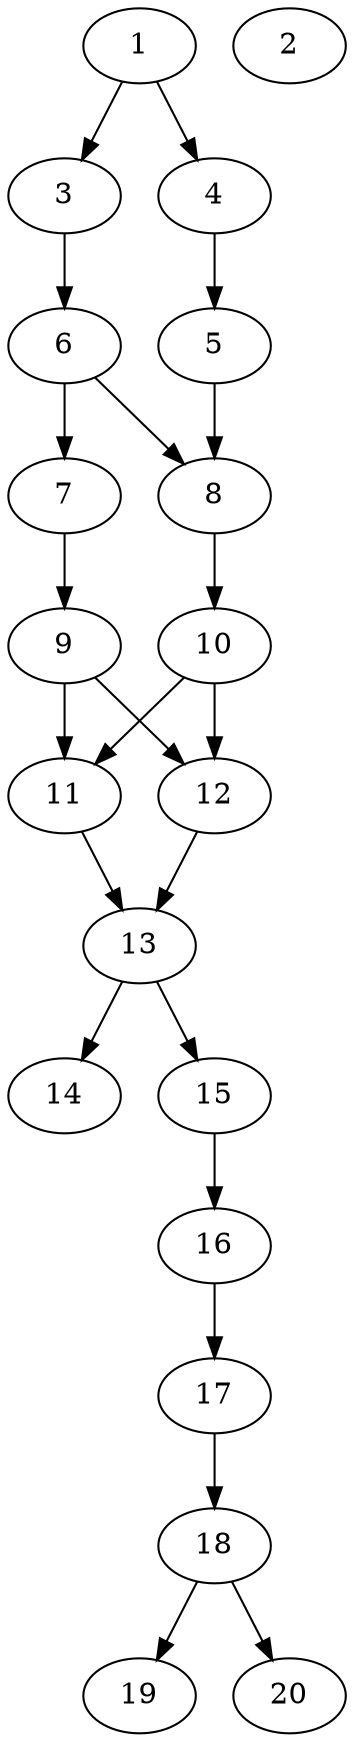 // DAG automatically generated by daggen at Thu Oct  3 13:58:43 2019
// ./daggen --dot -n 20 --ccr 0.3 --fat 0.3 --regular 0.9 --density 0.6 --mindata 5242880 --maxdata 52428800 
digraph G {
  1 [size="162143573", alpha="0.04", expect_size="48643072"] 
  1 -> 3 [size ="48643072"]
  1 -> 4 [size ="48643072"]
  2 [size="109554347", alpha="0.07", expect_size="32866304"] 
  3 [size="170895360", alpha="0.10", expect_size="51268608"] 
  3 -> 6 [size ="51268608"]
  4 [size="157651627", alpha="0.17", expect_size="47295488"] 
  4 -> 5 [size ="47295488"]
  5 [size="165406720", alpha="0.11", expect_size="49622016"] 
  5 -> 8 [size ="49622016"]
  6 [size="90965333", alpha="0.19", expect_size="27289600"] 
  6 -> 7 [size ="27289600"]
  6 -> 8 [size ="27289600"]
  7 [size="91173547", alpha="0.11", expect_size="27352064"] 
  7 -> 9 [size ="27352064"]
  8 [size="89692160", alpha="0.09", expect_size="26907648"] 
  8 -> 10 [size ="26907648"]
  9 [size="84650667", alpha="0.01", expect_size="25395200"] 
  9 -> 11 [size ="25395200"]
  9 -> 12 [size ="25395200"]
  10 [size="130966187", alpha="0.03", expect_size="39289856"] 
  10 -> 11 [size ="39289856"]
  10 -> 12 [size ="39289856"]
  11 [size="119709013", alpha="0.20", expect_size="35912704"] 
  11 -> 13 [size ="35912704"]
  12 [size="153091413", alpha="0.15", expect_size="45927424"] 
  12 -> 13 [size ="45927424"]
  13 [size="50503680", alpha="0.14", expect_size="15151104"] 
  13 -> 14 [size ="15151104"]
  13 -> 15 [size ="15151104"]
  14 [size="126487893", alpha="0.16", expect_size="37946368"] 
  15 [size="100584107", alpha="0.18", expect_size="30175232"] 
  15 -> 16 [size ="30175232"]
  16 [size="30539093", alpha="0.17", expect_size="9161728"] 
  16 -> 17 [size ="9161728"]
  17 [size="22702080", alpha="0.07", expect_size="6810624"] 
  17 -> 18 [size ="6810624"]
  18 [size="111718400", alpha="0.09", expect_size="33515520"] 
  18 -> 19 [size ="33515520"]
  18 -> 20 [size ="33515520"]
  19 [size="28682240", alpha="0.15", expect_size="8604672"] 
  20 [size="39185067", alpha="0.09", expect_size="11755520"] 
}
